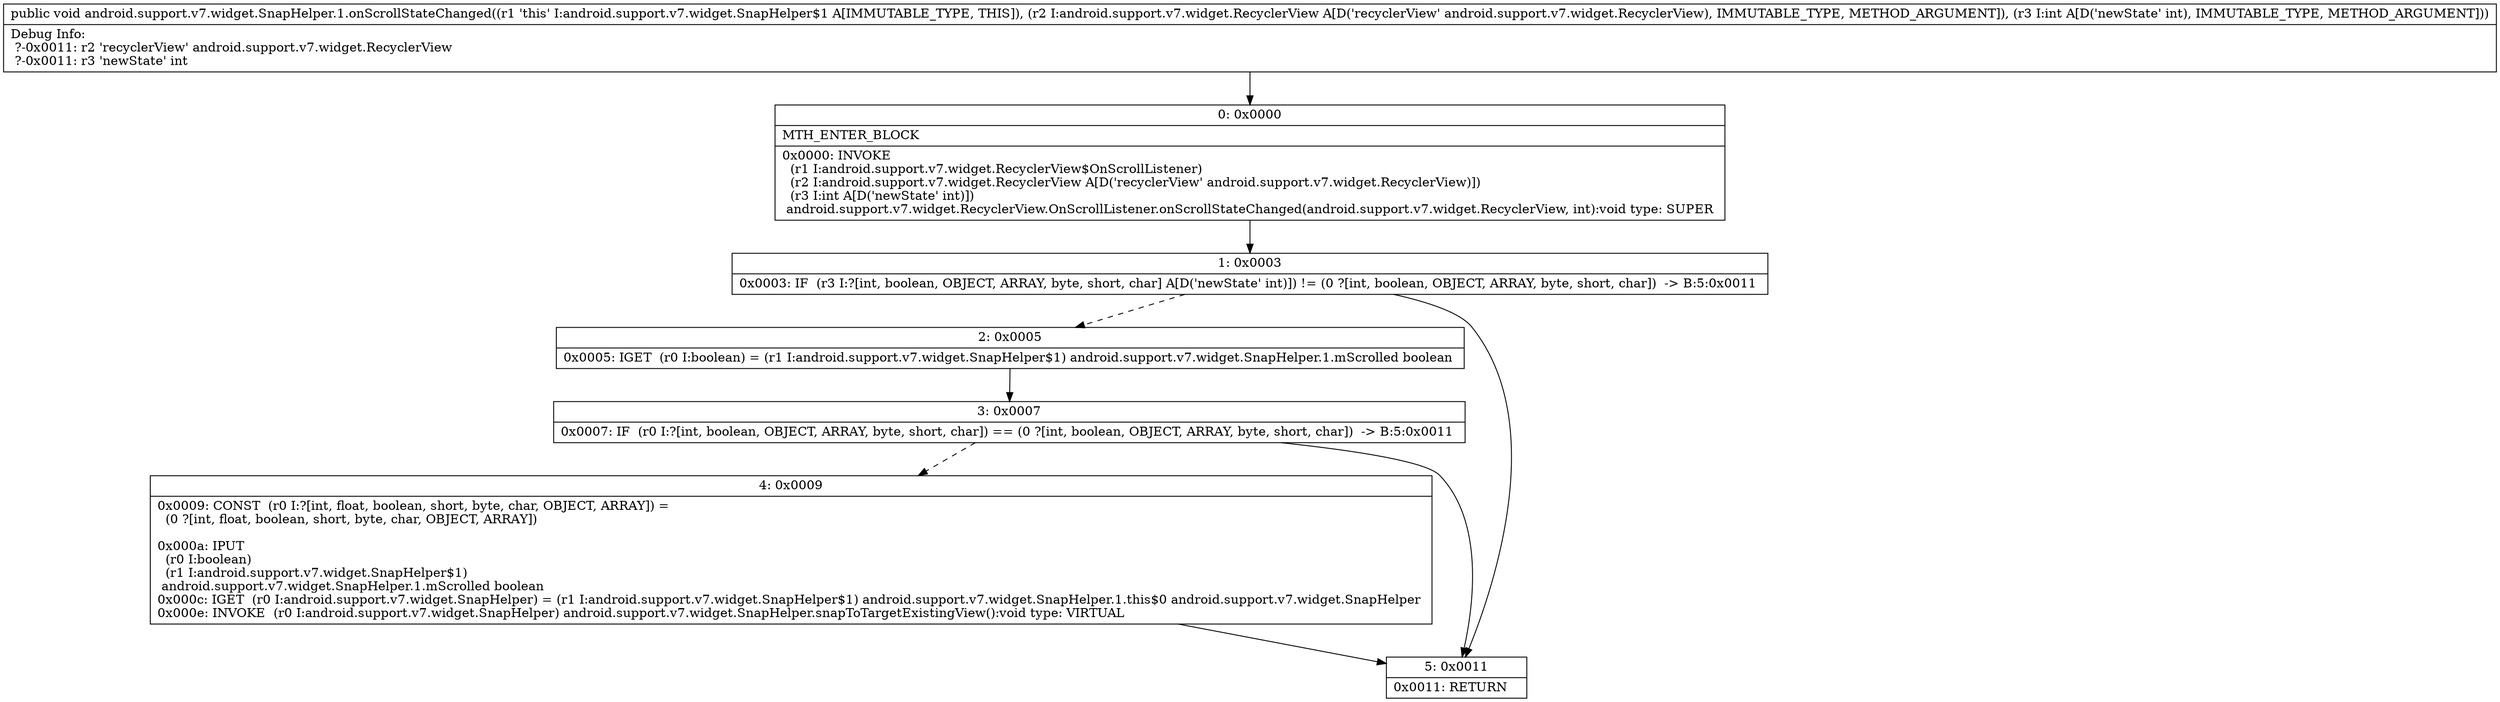 digraph "CFG forandroid.support.v7.widget.SnapHelper.1.onScrollStateChanged(Landroid\/support\/v7\/widget\/RecyclerView;I)V" {
Node_0 [shape=record,label="{0\:\ 0x0000|MTH_ENTER_BLOCK\l|0x0000: INVOKE  \l  (r1 I:android.support.v7.widget.RecyclerView$OnScrollListener)\l  (r2 I:android.support.v7.widget.RecyclerView A[D('recyclerView' android.support.v7.widget.RecyclerView)])\l  (r3 I:int A[D('newState' int)])\l android.support.v7.widget.RecyclerView.OnScrollListener.onScrollStateChanged(android.support.v7.widget.RecyclerView, int):void type: SUPER \l}"];
Node_1 [shape=record,label="{1\:\ 0x0003|0x0003: IF  (r3 I:?[int, boolean, OBJECT, ARRAY, byte, short, char] A[D('newState' int)]) != (0 ?[int, boolean, OBJECT, ARRAY, byte, short, char])  \-\> B:5:0x0011 \l}"];
Node_2 [shape=record,label="{2\:\ 0x0005|0x0005: IGET  (r0 I:boolean) = (r1 I:android.support.v7.widget.SnapHelper$1) android.support.v7.widget.SnapHelper.1.mScrolled boolean \l}"];
Node_3 [shape=record,label="{3\:\ 0x0007|0x0007: IF  (r0 I:?[int, boolean, OBJECT, ARRAY, byte, short, char]) == (0 ?[int, boolean, OBJECT, ARRAY, byte, short, char])  \-\> B:5:0x0011 \l}"];
Node_4 [shape=record,label="{4\:\ 0x0009|0x0009: CONST  (r0 I:?[int, float, boolean, short, byte, char, OBJECT, ARRAY]) = \l  (0 ?[int, float, boolean, short, byte, char, OBJECT, ARRAY])\l \l0x000a: IPUT  \l  (r0 I:boolean)\l  (r1 I:android.support.v7.widget.SnapHelper$1)\l android.support.v7.widget.SnapHelper.1.mScrolled boolean \l0x000c: IGET  (r0 I:android.support.v7.widget.SnapHelper) = (r1 I:android.support.v7.widget.SnapHelper$1) android.support.v7.widget.SnapHelper.1.this$0 android.support.v7.widget.SnapHelper \l0x000e: INVOKE  (r0 I:android.support.v7.widget.SnapHelper) android.support.v7.widget.SnapHelper.snapToTargetExistingView():void type: VIRTUAL \l}"];
Node_5 [shape=record,label="{5\:\ 0x0011|0x0011: RETURN   \l}"];
MethodNode[shape=record,label="{public void android.support.v7.widget.SnapHelper.1.onScrollStateChanged((r1 'this' I:android.support.v7.widget.SnapHelper$1 A[IMMUTABLE_TYPE, THIS]), (r2 I:android.support.v7.widget.RecyclerView A[D('recyclerView' android.support.v7.widget.RecyclerView), IMMUTABLE_TYPE, METHOD_ARGUMENT]), (r3 I:int A[D('newState' int), IMMUTABLE_TYPE, METHOD_ARGUMENT]))  | Debug Info:\l  ?\-0x0011: r2 'recyclerView' android.support.v7.widget.RecyclerView\l  ?\-0x0011: r3 'newState' int\l}"];
MethodNode -> Node_0;
Node_0 -> Node_1;
Node_1 -> Node_2[style=dashed];
Node_1 -> Node_5;
Node_2 -> Node_3;
Node_3 -> Node_4[style=dashed];
Node_3 -> Node_5;
Node_4 -> Node_5;
}

